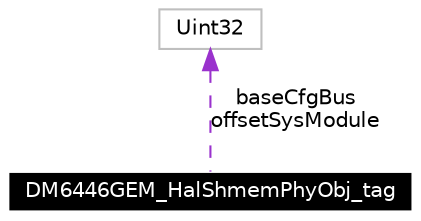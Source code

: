 digraph G
{
  edge [fontname="Helvetica",fontsize=10,labelfontname="Helvetica",labelfontsize=10];
  node [fontname="Helvetica",fontsize=10,shape=record];
  Node1 [label="DM6446GEM_HalShmemPhyObj_tag",height=0.2,width=0.4,color="white", fillcolor="black", style="filled" fontcolor="white"];
  Node2 -> Node1 [dir=back,color="darkorchid3",fontsize=10,style="dashed",label="baseCfgBus\noffsetSysModule",fontname="Helvetica"];
  Node2 [label="Uint32",height=0.2,width=0.4,color="grey75", fillcolor="white", style="filled"];
}
